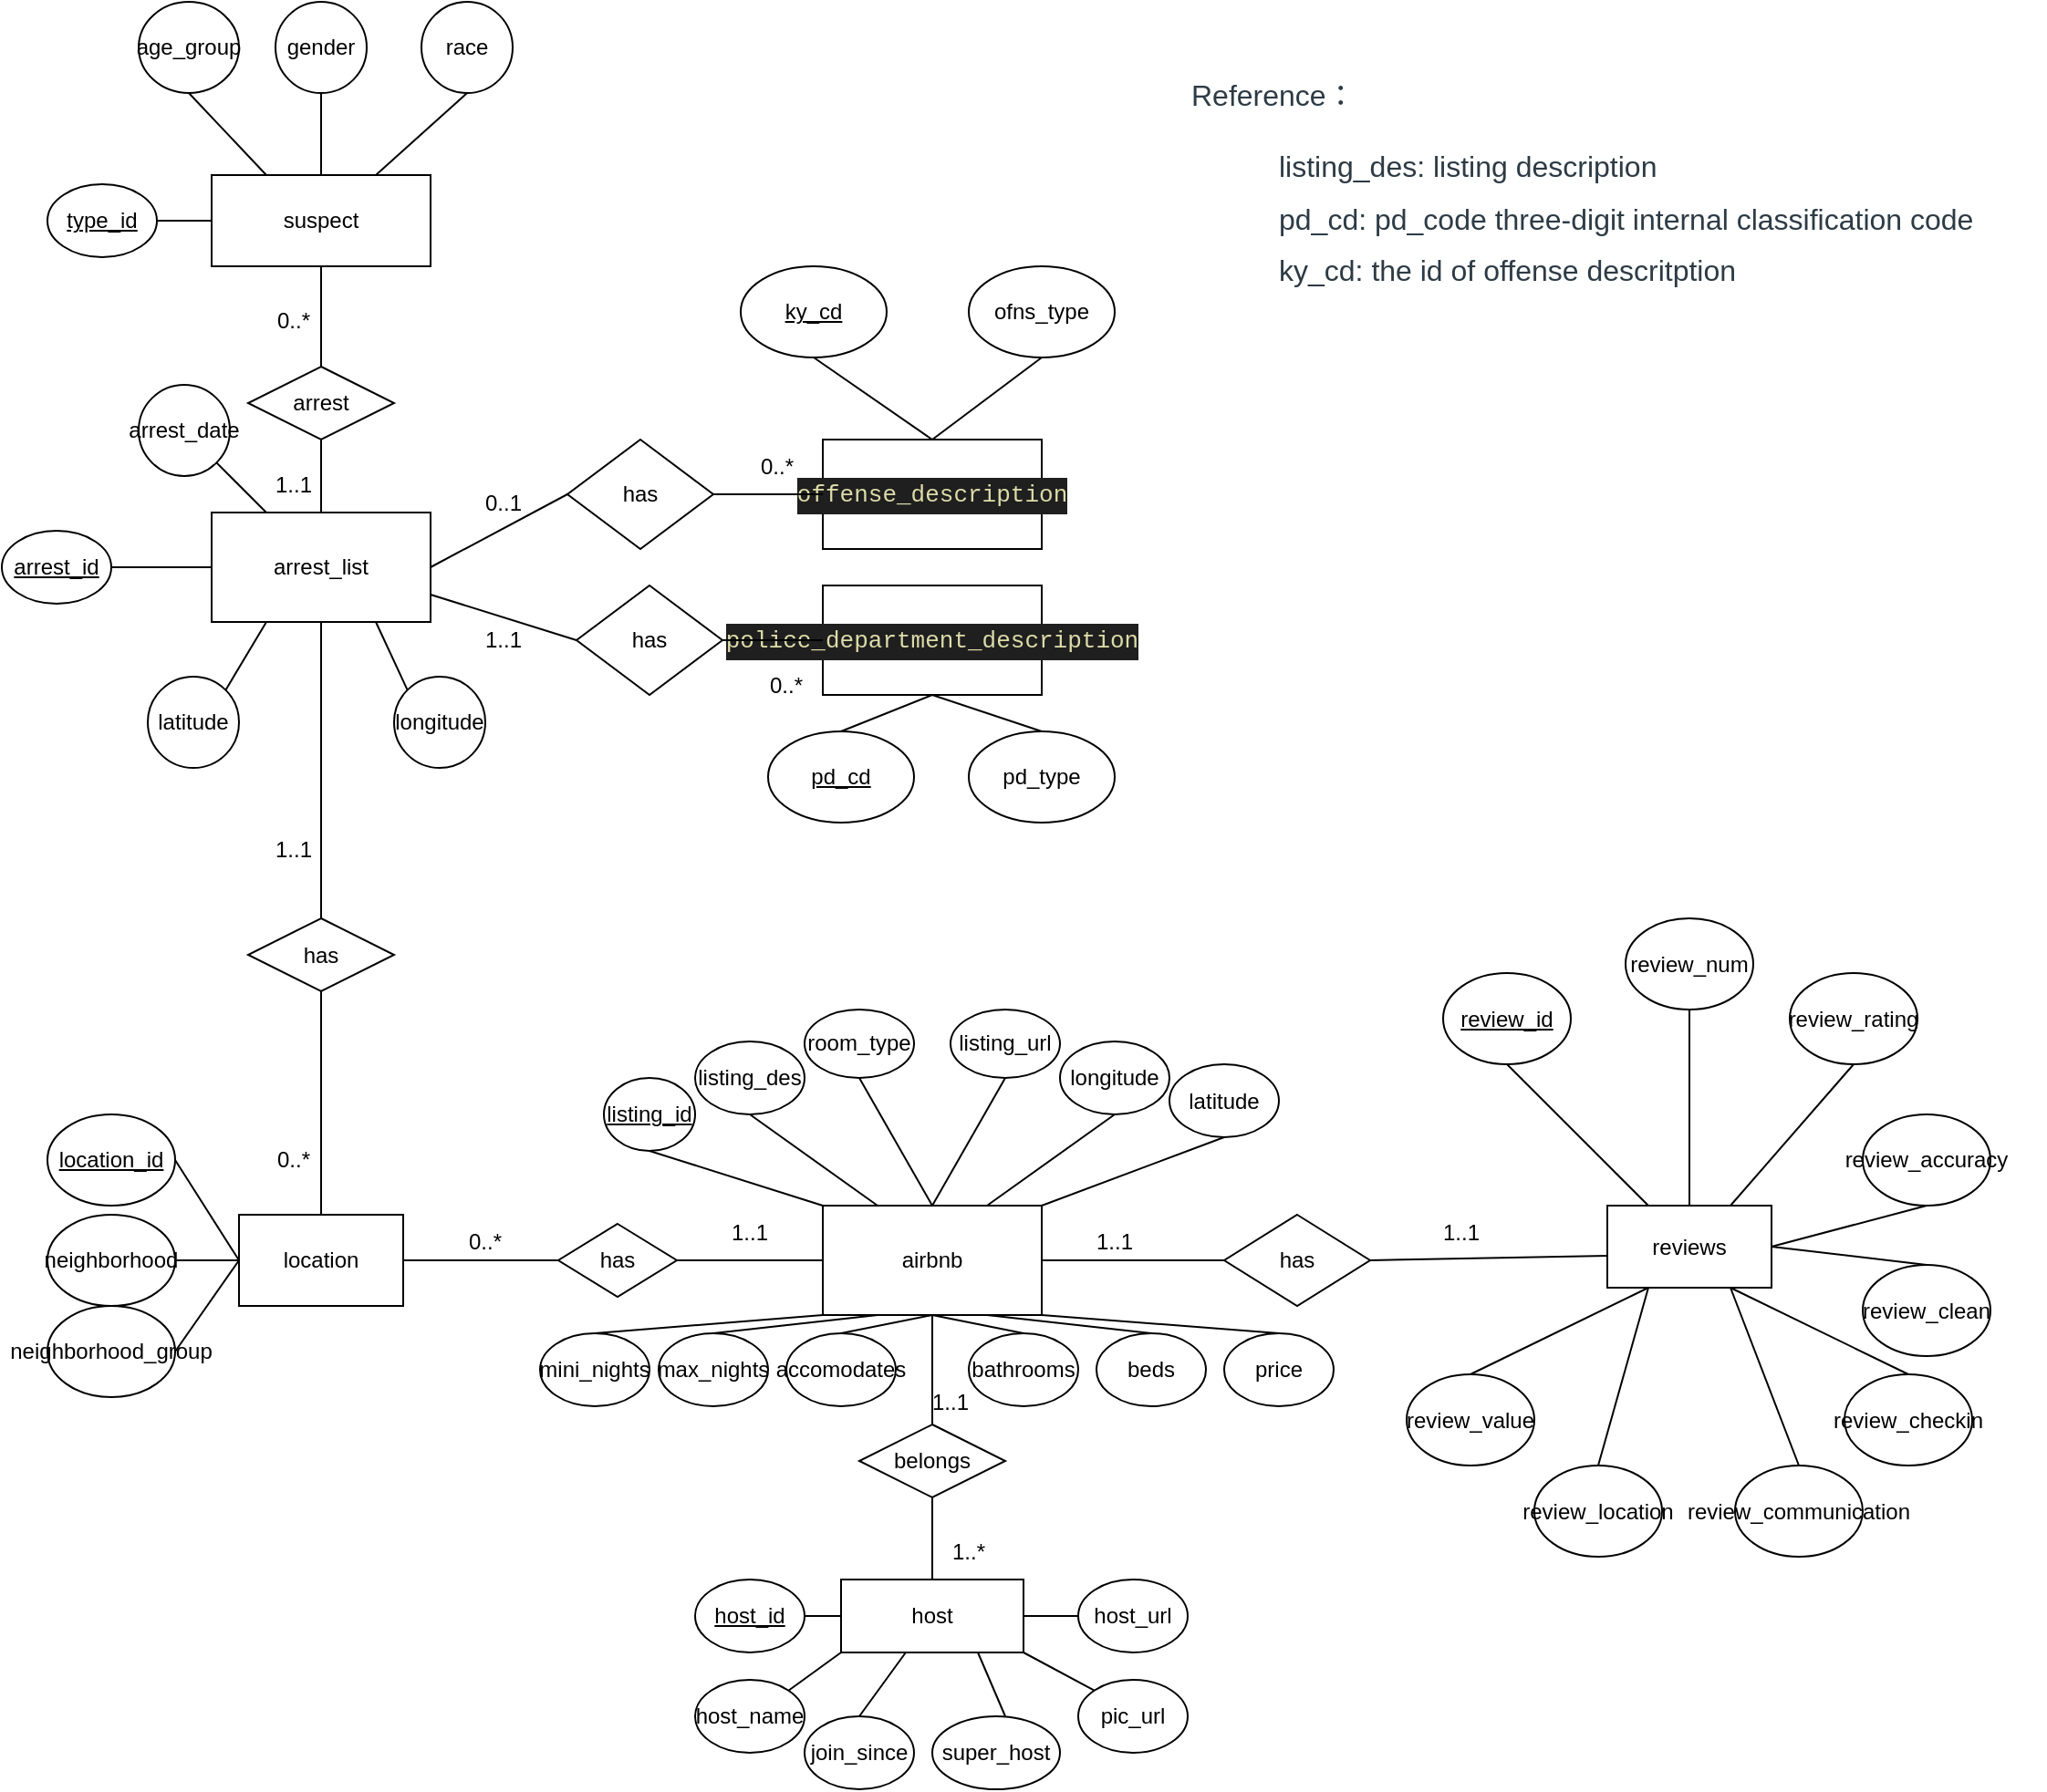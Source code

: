 <mxfile version="24.0.8" type="device">
  <diagram name="Page-1" id="j_8GxKkzLuP0rhTqD5fi">
    <mxGraphModel dx="1132" dy="760" grid="1" gridSize="10" guides="1" tooltips="1" connect="1" arrows="1" fold="1" page="1" pageScale="1" pageWidth="850" pageHeight="1100" math="0" shadow="0">
      <root>
        <mxCell id="0" />
        <mxCell id="1" parent="0" />
        <mxCell id="wZEM7185GQrl6iuK_z8j-2" value="&lt;div style=&quot;color: rgb(204, 204, 204); background-color: rgb(31, 31, 31); font-family: Menlo, Monaco, &amp;quot;Courier New&amp;quot;, monospace; font-size: 13px; line-height: 20px; white-space: pre;&quot;&gt;&lt;span style=&quot;color: #dcdcaa;&quot;&gt;police_department_description&lt;/span&gt;&lt;/div&gt;&lt;span style=&quot;caret-color: rgb(51, 51, 51); color: rgb(51, 51, 51); font-family: &amp;quot;Open Sans&amp;quot;, Arial, Helvetica, sans-serif; font-size: 14px; text-align: left; text-size-adjust: auto; background-color: rgb(249, 249, 249);&quot;&gt;&lt;/span&gt;" style="rounded=0;whiteSpace=wrap;html=1;" parent="1" vertex="1">
          <mxGeometry x="490" y="490" width="120" height="60" as="geometry" />
        </mxCell>
        <mxCell id="wZEM7185GQrl6iuK_z8j-3" value="&lt;u&gt;arrest_id&lt;/u&gt;" style="ellipse;whiteSpace=wrap;html=1;" parent="1" vertex="1">
          <mxGeometry x="40" y="460" width="60" height="40" as="geometry" />
        </mxCell>
        <mxCell id="wZEM7185GQrl6iuK_z8j-4" value="arrest_list" style="rounded=0;whiteSpace=wrap;html=1;" parent="1" vertex="1">
          <mxGeometry x="155" y="450" width="120" height="60" as="geometry" />
        </mxCell>
        <mxCell id="wZEM7185GQrl6iuK_z8j-5" value="&lt;div style=&quot;color: rgb(204, 204, 204); background-color: rgb(31, 31, 31); font-family: Menlo, Monaco, &amp;quot;Courier New&amp;quot;, monospace; font-size: 13px; line-height: 20px; white-space: pre;&quot;&gt;&lt;span style=&quot;color: #dcdcaa;&quot;&gt;offense_description&lt;/span&gt;&lt;/div&gt;" style="rounded=0;whiteSpace=wrap;html=1;" parent="1" vertex="1">
          <mxGeometry x="490" y="410" width="120" height="60" as="geometry" />
        </mxCell>
        <mxCell id="wZEM7185GQrl6iuK_z8j-6" value="ofns_type" style="ellipse;whiteSpace=wrap;html=1;" parent="1" vertex="1">
          <mxGeometry x="570" y="315" width="80" height="50" as="geometry" />
        </mxCell>
        <mxCell id="wZEM7185GQrl6iuK_z8j-7" value="" style="endArrow=none;html=1;rounded=0;entryX=0.5;entryY=1;entryDx=0;entryDy=0;exitX=0.5;exitY=0;exitDx=0;exitDy=0;" parent="1" source="wZEM7185GQrl6iuK_z8j-5" target="wZEM7185GQrl6iuK_z8j-6" edge="1">
          <mxGeometry width="50" height="50" relative="1" as="geometry">
            <mxPoint x="460" y="350" as="sourcePoint" />
            <mxPoint x="510" y="300" as="targetPoint" />
          </mxGeometry>
        </mxCell>
        <mxCell id="wZEM7185GQrl6iuK_z8j-9" value="has" style="rhombus;whiteSpace=wrap;html=1;" parent="1" vertex="1">
          <mxGeometry x="350" y="410" width="80" height="60" as="geometry" />
        </mxCell>
        <mxCell id="wZEM7185GQrl6iuK_z8j-12" value="" style="endArrow=none;html=1;rounded=0;entryX=1;entryY=1;entryDx=0;entryDy=0;exitX=0.25;exitY=1;exitDx=0;exitDy=0;" parent="1" source="zrTpkTjeBgsyOfwtdYkO-9" target="wZEM7185GQrl6iuK_z8j-13" edge="1">
          <mxGeometry width="50" height="50" relative="1" as="geometry">
            <mxPoint x="35" y="530" as="sourcePoint" />
            <mxPoint x="100" y="570" as="targetPoint" />
          </mxGeometry>
        </mxCell>
        <mxCell id="wZEM7185GQrl6iuK_z8j-13" value="arrest_date" style="ellipse;whiteSpace=wrap;html=1;" parent="1" vertex="1">
          <mxGeometry x="115" y="380" width="50" height="50" as="geometry" />
        </mxCell>
        <mxCell id="wZEM7185GQrl6iuK_z8j-15" value="age_group" style="ellipse;whiteSpace=wrap;html=1;" parent="1" vertex="1">
          <mxGeometry x="115" y="170" width="55" height="50" as="geometry" />
        </mxCell>
        <mxCell id="wZEM7185GQrl6iuK_z8j-17" value="gender" style="ellipse;whiteSpace=wrap;html=1;" parent="1" vertex="1">
          <mxGeometry x="190" y="170" width="50" height="50" as="geometry" />
        </mxCell>
        <mxCell id="wZEM7185GQrl6iuK_z8j-19" value="race" style="ellipse;whiteSpace=wrap;html=1;aspect=fixed;" parent="1" vertex="1">
          <mxGeometry x="270" y="170" width="50" height="50" as="geometry" />
        </mxCell>
        <mxCell id="wZEM7185GQrl6iuK_z8j-21" value="" style="endArrow=none;html=1;rounded=0;entryX=1;entryY=0.5;entryDx=0;entryDy=0;exitX=0;exitY=0.5;exitDx=0;exitDy=0;" parent="1" source="wZEM7185GQrl6iuK_z8j-4" target="wZEM7185GQrl6iuK_z8j-3" edge="1">
          <mxGeometry width="50" height="50" relative="1" as="geometry">
            <mxPoint x="440" y="350" as="sourcePoint" />
            <mxPoint x="490" y="300" as="targetPoint" />
          </mxGeometry>
        </mxCell>
        <mxCell id="wZEM7185GQrl6iuK_z8j-22" value="latitude" style="ellipse;whiteSpace=wrap;html=1;" parent="1" vertex="1">
          <mxGeometry x="120" y="540" width="50" height="50" as="geometry" />
        </mxCell>
        <mxCell id="wZEM7185GQrl6iuK_z8j-24" value="longitude" style="ellipse;whiteSpace=wrap;html=1;" parent="1" vertex="1">
          <mxGeometry x="255" y="540" width="50" height="50" as="geometry" />
        </mxCell>
        <mxCell id="wZEM7185GQrl6iuK_z8j-25" value="" style="endArrow=none;html=1;rounded=0;exitX=0.25;exitY=1;exitDx=0;exitDy=0;entryX=1;entryY=0;entryDx=0;entryDy=0;" parent="1" source="wZEM7185GQrl6iuK_z8j-4" target="wZEM7185GQrl6iuK_z8j-22" edge="1">
          <mxGeometry width="50" height="50" relative="1" as="geometry">
            <mxPoint x="440" y="350" as="sourcePoint" />
            <mxPoint x="150" y="560" as="targetPoint" />
          </mxGeometry>
        </mxCell>
        <mxCell id="wZEM7185GQrl6iuK_z8j-26" value="" style="endArrow=none;html=1;rounded=0;entryX=0;entryY=0;entryDx=0;entryDy=0;" parent="1" target="wZEM7185GQrl6iuK_z8j-24" edge="1">
          <mxGeometry width="50" height="50" relative="1" as="geometry">
            <mxPoint x="245" y="510" as="sourcePoint" />
            <mxPoint x="300" y="600" as="targetPoint" />
          </mxGeometry>
        </mxCell>
        <mxCell id="wZEM7185GQrl6iuK_z8j-27" value="" style="endArrow=none;html=1;rounded=0;exitX=1;exitY=0.5;exitDx=0;exitDy=0;entryX=0;entryY=0.5;entryDx=0;entryDy=0;" parent="1" source="wZEM7185GQrl6iuK_z8j-4" target="wZEM7185GQrl6iuK_z8j-9" edge="1">
          <mxGeometry width="50" height="50" relative="1" as="geometry">
            <mxPoint x="440" y="510" as="sourcePoint" />
            <mxPoint x="490" y="460" as="targetPoint" />
          </mxGeometry>
        </mxCell>
        <mxCell id="wZEM7185GQrl6iuK_z8j-31" value="" style="endArrow=none;html=1;rounded=0;entryX=1;entryY=0.75;entryDx=0;entryDy=0;exitX=0;exitY=0.5;exitDx=0;exitDy=0;" parent="1" source="wZEM7185GQrl6iuK_z8j-33" target="wZEM7185GQrl6iuK_z8j-4" edge="1">
          <mxGeometry width="50" height="50" relative="1" as="geometry">
            <mxPoint x="390" y="510" as="sourcePoint" />
            <mxPoint x="490" y="460" as="targetPoint" />
          </mxGeometry>
        </mxCell>
        <mxCell id="wZEM7185GQrl6iuK_z8j-32" value="" style="endArrow=none;html=1;rounded=0;entryX=0;entryY=0.5;entryDx=0;entryDy=0;exitX=1;exitY=0.5;exitDx=0;exitDy=0;" parent="1" source="wZEM7185GQrl6iuK_z8j-33" target="wZEM7185GQrl6iuK_z8j-2" edge="1">
          <mxGeometry width="50" height="50" relative="1" as="geometry">
            <mxPoint x="540" y="510" as="sourcePoint" />
            <mxPoint x="490" y="460" as="targetPoint" />
          </mxGeometry>
        </mxCell>
        <mxCell id="wZEM7185GQrl6iuK_z8j-33" value="has" style="rhombus;whiteSpace=wrap;html=1;" parent="1" vertex="1">
          <mxGeometry x="355" y="490" width="80" height="60" as="geometry" />
        </mxCell>
        <mxCell id="wZEM7185GQrl6iuK_z8j-34" value="&lt;u&gt;ky_cd&lt;/u&gt;" style="ellipse;whiteSpace=wrap;html=1;" parent="1" vertex="1">
          <mxGeometry x="445" y="315" width="80" height="50" as="geometry" />
        </mxCell>
        <mxCell id="wZEM7185GQrl6iuK_z8j-35" value="" style="endArrow=none;html=1;rounded=0;entryX=0.5;entryY=1;entryDx=0;entryDy=0;exitX=0.5;exitY=0;exitDx=0;exitDy=0;" parent="1" source="wZEM7185GQrl6iuK_z8j-5" target="wZEM7185GQrl6iuK_z8j-34" edge="1">
          <mxGeometry width="50" height="50" relative="1" as="geometry">
            <mxPoint x="440" y="540" as="sourcePoint" />
            <mxPoint x="490" y="490" as="targetPoint" />
          </mxGeometry>
        </mxCell>
        <mxCell id="wZEM7185GQrl6iuK_z8j-36" value="0..1" style="text;html=1;align=center;verticalAlign=middle;whiteSpace=wrap;rounded=0;" parent="1" vertex="1">
          <mxGeometry x="285" y="430" width="60" height="30" as="geometry" />
        </mxCell>
        <mxCell id="wZEM7185GQrl6iuK_z8j-38" value="1..1" style="text;html=1;align=center;verticalAlign=middle;whiteSpace=wrap;rounded=0;" parent="1" vertex="1">
          <mxGeometry x="285" y="505" width="60" height="30" as="geometry" />
        </mxCell>
        <mxCell id="wZEM7185GQrl6iuK_z8j-39" value="0..*" style="text;html=1;align=center;verticalAlign=middle;whiteSpace=wrap;rounded=0;" parent="1" vertex="1">
          <mxGeometry x="440" y="530" width="60" height="30" as="geometry" />
        </mxCell>
        <mxCell id="wZEM7185GQrl6iuK_z8j-40" value="" style="endArrow=none;html=1;rounded=0;exitX=1;exitY=0.5;exitDx=0;exitDy=0;entryX=0;entryY=0.5;entryDx=0;entryDy=0;" parent="1" source="wZEM7185GQrl6iuK_z8j-9" target="wZEM7185GQrl6iuK_z8j-5" edge="1">
          <mxGeometry width="50" height="50" relative="1" as="geometry">
            <mxPoint x="410" y="390" as="sourcePoint" />
            <mxPoint x="480" y="370" as="targetPoint" />
          </mxGeometry>
        </mxCell>
        <mxCell id="wZEM7185GQrl6iuK_z8j-37" value="0..*" style="text;html=1;align=center;verticalAlign=middle;whiteSpace=wrap;rounded=0;" parent="1" vertex="1">
          <mxGeometry x="435" y="410" width="60" height="30" as="geometry" />
        </mxCell>
        <mxCell id="wZEM7185GQrl6iuK_z8j-41" value="&lt;u&gt;pd_cd&lt;/u&gt;" style="ellipse;whiteSpace=wrap;html=1;" parent="1" vertex="1">
          <mxGeometry x="460" y="570" width="80" height="50" as="geometry" />
        </mxCell>
        <mxCell id="wZEM7185GQrl6iuK_z8j-42" value="pd_type" style="ellipse;whiteSpace=wrap;html=1;" parent="1" vertex="1">
          <mxGeometry x="570" y="570" width="80" height="50" as="geometry" />
        </mxCell>
        <mxCell id="wZEM7185GQrl6iuK_z8j-43" value="" style="endArrow=none;html=1;rounded=0;entryX=0.5;entryY=0;entryDx=0;entryDy=0;exitX=0.5;exitY=1;exitDx=0;exitDy=0;" parent="1" source="wZEM7185GQrl6iuK_z8j-2" target="wZEM7185GQrl6iuK_z8j-41" edge="1">
          <mxGeometry width="50" height="50" relative="1" as="geometry">
            <mxPoint x="550" y="360" as="sourcePoint" />
            <mxPoint x="490" y="310" as="targetPoint" />
          </mxGeometry>
        </mxCell>
        <mxCell id="wZEM7185GQrl6iuK_z8j-44" value="" style="endArrow=none;html=1;rounded=0;entryX=0.5;entryY=0;entryDx=0;entryDy=0;exitX=0.5;exitY=1;exitDx=0;exitDy=0;" parent="1" source="wZEM7185GQrl6iuK_z8j-2" target="wZEM7185GQrl6iuK_z8j-42" edge="1">
          <mxGeometry width="50" height="50" relative="1" as="geometry">
            <mxPoint x="550" y="360" as="sourcePoint" />
            <mxPoint x="600" y="310" as="targetPoint" />
          </mxGeometry>
        </mxCell>
        <mxCell id="zrTpkTjeBgsyOfwtdYkO-2" value="" style="endArrow=none;html=1;rounded=0;entryX=0.5;entryY=0;entryDx=0;entryDy=0;exitX=0.5;exitY=1;exitDx=0;exitDy=0;" parent="1" source="zrTpkTjeBgsyOfwtdYkO-4" target="wZEM7185GQrl6iuK_z8j-4" edge="1">
          <mxGeometry width="50" height="50" relative="1" as="geometry">
            <mxPoint x="110" y="380" as="sourcePoint" />
            <mxPoint x="390" y="430" as="targetPoint" />
          </mxGeometry>
        </mxCell>
        <mxCell id="zrTpkTjeBgsyOfwtdYkO-4" value="arrest" style="rhombus;whiteSpace=wrap;html=1;" parent="1" vertex="1">
          <mxGeometry x="175" y="370" width="80" height="40" as="geometry" />
        </mxCell>
        <mxCell id="zrTpkTjeBgsyOfwtdYkO-5" value="" style="endArrow=none;html=1;rounded=0;entryX=0.5;entryY=0;entryDx=0;entryDy=0;exitX=0.5;exitY=1;exitDx=0;exitDy=0;" parent="1" source="eL4K7Ca5E6qD7WnMJY4w-73" target="zrTpkTjeBgsyOfwtdYkO-4" edge="1">
          <mxGeometry width="50" height="50" relative="1" as="geometry">
            <mxPoint x="320" y="310" as="sourcePoint" />
            <mxPoint x="390" y="430" as="targetPoint" />
          </mxGeometry>
        </mxCell>
        <mxCell id="zrTpkTjeBgsyOfwtdYkO-7" value="&lt;u&gt;type_id&lt;/u&gt;" style="ellipse;whiteSpace=wrap;html=1;" parent="1" vertex="1">
          <mxGeometry x="65" y="270" width="60" height="40" as="geometry" />
        </mxCell>
        <mxCell id="zrTpkTjeBgsyOfwtdYkO-9" value="1..1" style="text;html=1;align=center;verticalAlign=middle;whiteSpace=wrap;rounded=0;" parent="1" vertex="1">
          <mxGeometry x="170" y="420" width="60" height="30" as="geometry" />
        </mxCell>
        <mxCell id="eL4K7Ca5E6qD7WnMJY4w-1" value="airbnb" style="rounded=0;whiteSpace=wrap;html=1;" parent="1" vertex="1">
          <mxGeometry x="490" y="830" width="120" height="60" as="geometry" />
        </mxCell>
        <mxCell id="eL4K7Ca5E6qD7WnMJY4w-2" value="&lt;u&gt;listing_id&lt;/u&gt;" style="ellipse;whiteSpace=wrap;html=1;" parent="1" vertex="1">
          <mxGeometry x="370" y="760" width="50" height="40" as="geometry" />
        </mxCell>
        <mxCell id="eL4K7Ca5E6qD7WnMJY4w-3" value="listing_des" style="ellipse;whiteSpace=wrap;html=1;" parent="1" vertex="1">
          <mxGeometry x="420" y="740" width="60" height="40" as="geometry" />
        </mxCell>
        <mxCell id="eL4K7Ca5E6qD7WnMJY4w-4" value="join_since" style="ellipse;whiteSpace=wrap;html=1;" parent="1" vertex="1">
          <mxGeometry x="480" y="1110" width="60" height="40" as="geometry" />
        </mxCell>
        <mxCell id="eL4K7Ca5E6qD7WnMJY4w-5" value="mini_nights" style="ellipse;whiteSpace=wrap;html=1;" parent="1" vertex="1">
          <mxGeometry x="335" y="900" width="60" height="40" as="geometry" />
        </mxCell>
        <mxCell id="eL4K7Ca5E6qD7WnMJY4w-6" value="price" style="ellipse;whiteSpace=wrap;html=1;" parent="1" vertex="1">
          <mxGeometry x="710" y="900" width="60" height="40" as="geometry" />
        </mxCell>
        <mxCell id="eL4K7Ca5E6qD7WnMJY4w-7" value="" style="endArrow=none;html=1;rounded=0;entryX=0.5;entryY=1;entryDx=0;entryDy=0;exitX=0.25;exitY=0;exitDx=0;exitDy=0;" parent="1" source="eL4K7Ca5E6qD7WnMJY4w-1" target="eL4K7Ca5E6qD7WnMJY4w-3" edge="1">
          <mxGeometry width="50" height="50" relative="1" as="geometry">
            <mxPoint x="520" y="820" as="sourcePoint" />
            <mxPoint x="670" y="760" as="targetPoint" />
          </mxGeometry>
        </mxCell>
        <mxCell id="eL4K7Ca5E6qD7WnMJY4w-8" value="" style="endArrow=none;html=1;rounded=0;exitX=0;exitY=0;exitDx=0;exitDy=0;entryX=0.5;entryY=1;entryDx=0;entryDy=0;" parent="1" source="eL4K7Ca5E6qD7WnMJY4w-1" edge="1" target="eL4K7Ca5E6qD7WnMJY4w-2">
          <mxGeometry width="50" height="50" relative="1" as="geometry">
            <mxPoint x="620" y="810" as="sourcePoint" />
            <mxPoint x="440" y="790" as="targetPoint" />
          </mxGeometry>
        </mxCell>
        <mxCell id="eL4K7Ca5E6qD7WnMJY4w-9" value="" style="endArrow=none;html=1;rounded=0;exitX=0.5;exitY=0;exitDx=0;exitDy=0;" parent="1" source="eL4K7Ca5E6qD7WnMJY4w-4" target="eL4K7Ca5E6qD7WnMJY4w-12" edge="1">
          <mxGeometry width="50" height="50" relative="1" as="geometry">
            <mxPoint x="475" y="840" as="sourcePoint" />
            <mxPoint x="525" y="790" as="targetPoint" />
          </mxGeometry>
        </mxCell>
        <mxCell id="eL4K7Ca5E6qD7WnMJY4w-10" value="" style="endArrow=none;html=1;rounded=0;exitX=0.5;exitY=0;exitDx=0;exitDy=0;entryX=1;entryY=1;entryDx=0;entryDy=0;" parent="1" source="eL4K7Ca5E6qD7WnMJY4w-6" target="eL4K7Ca5E6qD7WnMJY4w-1" edge="1">
          <mxGeometry width="50" height="50" relative="1" as="geometry">
            <mxPoint x="620" y="810" as="sourcePoint" />
            <mxPoint x="530" y="840" as="targetPoint" />
          </mxGeometry>
        </mxCell>
        <mxCell id="eL4K7Ca5E6qD7WnMJY4w-11" value="reviews" style="rounded=0;whiteSpace=wrap;html=1;" parent="1" vertex="1">
          <mxGeometry x="920" y="830" width="90" height="45" as="geometry" />
        </mxCell>
        <mxCell id="eL4K7Ca5E6qD7WnMJY4w-12" value="host" style="rounded=0;whiteSpace=wrap;html=1;" parent="1" vertex="1">
          <mxGeometry x="500" y="1035" width="100" height="40" as="geometry" />
        </mxCell>
        <mxCell id="eL4K7Ca5E6qD7WnMJY4w-14" value="neighborhood" style="ellipse;whiteSpace=wrap;html=1;" parent="1" vertex="1">
          <mxGeometry x="65" y="835" width="70" height="50" as="geometry" />
        </mxCell>
        <mxCell id="eL4K7Ca5E6qD7WnMJY4w-17" value="" style="endArrow=none;html=1;rounded=0;entryX=0;entryY=0.5;entryDx=0;entryDy=0;exitX=1;exitY=0.5;exitDx=0;exitDy=0;" parent="1" source="eL4K7Ca5E6qD7WnMJY4w-90" target="eL4K7Ca5E6qD7WnMJY4w-1" edge="1">
          <mxGeometry width="50" height="50" relative="1" as="geometry">
            <mxPoint x="390" y="810" as="sourcePoint" />
            <mxPoint x="720" y="920" as="targetPoint" />
          </mxGeometry>
        </mxCell>
        <mxCell id="eL4K7Ca5E6qD7WnMJY4w-18" value="has" style="rhombus;whiteSpace=wrap;html=1;" parent="1" vertex="1">
          <mxGeometry x="175" y="672.5" width="80" height="40" as="geometry" />
        </mxCell>
        <mxCell id="eL4K7Ca5E6qD7WnMJY4w-19" value="" style="endArrow=none;html=1;rounded=0;entryX=0.5;entryY=1;entryDx=0;entryDy=0;exitX=0.5;exitY=0;exitDx=0;exitDy=0;" parent="1" target="eL4K7Ca5E6qD7WnMJY4w-18" edge="1">
          <mxGeometry width="50" height="50" relative="1" as="geometry">
            <mxPoint x="215" y="835" as="sourcePoint" />
            <mxPoint x="720" y="920" as="targetPoint" />
          </mxGeometry>
        </mxCell>
        <mxCell id="eL4K7Ca5E6qD7WnMJY4w-20" value="1..1" style="text;html=1;align=center;verticalAlign=middle;whiteSpace=wrap;rounded=0;" parent="1" vertex="1">
          <mxGeometry x="420" y="830" width="60" height="30" as="geometry" />
        </mxCell>
        <mxCell id="eL4K7Ca5E6qD7WnMJY4w-22" value="location" style="rounded=0;whiteSpace=wrap;html=1;" parent="1" vertex="1">
          <mxGeometry x="170" y="835" width="90" height="50" as="geometry" />
        </mxCell>
        <mxCell id="eL4K7Ca5E6qD7WnMJY4w-25" value="" style="endArrow=none;html=1;rounded=0;exitX=0;exitY=0.5;exitDx=0;exitDy=0;entryX=1;entryY=0.5;entryDx=0;entryDy=0;" parent="1" source="eL4K7Ca5E6qD7WnMJY4w-22" target="eL4K7Ca5E6qD7WnMJY4w-70" edge="1">
          <mxGeometry width="50" height="50" relative="1" as="geometry">
            <mxPoint x="525" y="1130" as="sourcePoint" />
            <mxPoint x="445" y="1240" as="targetPoint" />
          </mxGeometry>
        </mxCell>
        <mxCell id="eL4K7Ca5E6qD7WnMJY4w-30" value="" style="endArrow=none;html=1;rounded=0;exitX=0.5;exitY=0;exitDx=0;exitDy=0;entryX=0;entryY=1;entryDx=0;entryDy=0;" parent="1" source="eL4K7Ca5E6qD7WnMJY4w-5" target="eL4K7Ca5E6qD7WnMJY4w-1" edge="1">
          <mxGeometry width="50" height="50" relative="1" as="geometry">
            <mxPoint x="680" y="850" as="sourcePoint" />
            <mxPoint x="730" y="800" as="targetPoint" />
          </mxGeometry>
        </mxCell>
        <mxCell id="eL4K7Ca5E6qD7WnMJY4w-31" value="" style="endArrow=none;html=1;rounded=0;exitX=0.5;exitY=0;exitDx=0;exitDy=0;entryX=0.5;entryY=1;entryDx=0;entryDy=0;" parent="1" source="eL4K7Ca5E6qD7WnMJY4w-1" target="eL4K7Ca5E6qD7WnMJY4w-64" edge="1">
          <mxGeometry width="50" height="50" relative="1" as="geometry">
            <mxPoint x="680" y="850" as="sourcePoint" />
            <mxPoint x="550" y="760" as="targetPoint" />
          </mxGeometry>
        </mxCell>
        <mxCell id="eL4K7Ca5E6qD7WnMJY4w-32" value="" style="endArrow=none;html=1;rounded=0;entryX=0.5;entryY=1;entryDx=0;entryDy=0;" parent="1" source="eL4K7Ca5E6qD7WnMJY4w-33" target="eL4K7Ca5E6qD7WnMJY4w-1" edge="1">
          <mxGeometry width="50" height="50" relative="1" as="geometry">
            <mxPoint x="550" y="960" as="sourcePoint" />
            <mxPoint x="770" y="930" as="targetPoint" />
          </mxGeometry>
        </mxCell>
        <mxCell id="eL4K7Ca5E6qD7WnMJY4w-34" value="" style="endArrow=none;html=1;rounded=0;exitX=0.5;exitY=1;exitDx=0;exitDy=0;entryX=0.5;entryY=0;entryDx=0;entryDy=0;" parent="1" source="eL4K7Ca5E6qD7WnMJY4w-33" target="eL4K7Ca5E6qD7WnMJY4w-12" edge="1">
          <mxGeometry width="50" height="50" relative="1" as="geometry">
            <mxPoint x="720" y="980" as="sourcePoint" />
            <mxPoint x="770" y="930" as="targetPoint" />
          </mxGeometry>
        </mxCell>
        <mxCell id="eL4K7Ca5E6qD7WnMJY4w-35" value="1..1" style="text;html=1;align=center;verticalAlign=middle;whiteSpace=wrap;rounded=0;" parent="1" vertex="1">
          <mxGeometry x="530" y="922.5" width="60" height="30" as="geometry" />
        </mxCell>
        <mxCell id="eL4K7Ca5E6qD7WnMJY4w-36" value="1..*" style="text;html=1;align=center;verticalAlign=middle;whiteSpace=wrap;rounded=0;" parent="1" vertex="1">
          <mxGeometry x="540" y="1005" width="60" height="30" as="geometry" />
        </mxCell>
        <mxCell id="eL4K7Ca5E6qD7WnMJY4w-37" value="" style="endArrow=none;html=1;rounded=0;exitX=1;exitY=0.5;exitDx=0;exitDy=0;entryX=0;entryY=0.5;entryDx=0;entryDy=0;" parent="1" source="eL4K7Ca5E6qD7WnMJY4w-1" target="eL4K7Ca5E6qD7WnMJY4w-38" edge="1">
          <mxGeometry width="50" height="50" relative="1" as="geometry">
            <mxPoint x="720" y="870" as="sourcePoint" />
            <mxPoint x="710" y="810" as="targetPoint" />
          </mxGeometry>
        </mxCell>
        <mxCell id="eL4K7Ca5E6qD7WnMJY4w-38" value="has" style="rhombus;whiteSpace=wrap;html=1;" parent="1" vertex="1">
          <mxGeometry x="710" y="835" width="80" height="50" as="geometry" />
        </mxCell>
        <mxCell id="eL4K7Ca5E6qD7WnMJY4w-39" value="" style="endArrow=none;html=1;rounded=0;exitX=1;exitY=0.5;exitDx=0;exitDy=0;" parent="1" source="eL4K7Ca5E6qD7WnMJY4w-38" edge="1">
          <mxGeometry width="50" height="50" relative="1" as="geometry">
            <mxPoint x="790" y="927.5" as="sourcePoint" />
            <mxPoint x="920" y="857.5" as="targetPoint" />
          </mxGeometry>
        </mxCell>
        <mxCell id="eL4K7Ca5E6qD7WnMJY4w-40" value="review_value" style="ellipse;whiteSpace=wrap;html=1;" parent="1" vertex="1">
          <mxGeometry x="810" y="922.5" width="70" height="50" as="geometry" />
        </mxCell>
        <mxCell id="eL4K7Ca5E6qD7WnMJY4w-41" value="review_location" style="ellipse;whiteSpace=wrap;html=1;" parent="1" vertex="1">
          <mxGeometry x="880" y="972.5" width="70" height="50" as="geometry" />
        </mxCell>
        <mxCell id="eL4K7Ca5E6qD7WnMJY4w-42" value="review_communication" style="ellipse;whiteSpace=wrap;html=1;" parent="1" vertex="1">
          <mxGeometry x="990" y="972.5" width="70" height="50" as="geometry" />
        </mxCell>
        <mxCell id="eL4K7Ca5E6qD7WnMJY4w-43" value="&lt;u&gt;review_id&lt;/u&gt;" style="ellipse;whiteSpace=wrap;html=1;" parent="1" vertex="1">
          <mxGeometry x="830" y="702.5" width="70" height="50" as="geometry" />
        </mxCell>
        <mxCell id="eL4K7Ca5E6qD7WnMJY4w-44" value="review_num" style="ellipse;whiteSpace=wrap;html=1;" parent="1" vertex="1">
          <mxGeometry x="930" y="672.5" width="70" height="50" as="geometry" />
        </mxCell>
        <mxCell id="eL4K7Ca5E6qD7WnMJY4w-45" value="review_rating" style="ellipse;whiteSpace=wrap;html=1;" parent="1" vertex="1">
          <mxGeometry x="1020" y="702.5" width="70" height="50" as="geometry" />
        </mxCell>
        <mxCell id="eL4K7Ca5E6qD7WnMJY4w-46" value="review_clean" style="ellipse;whiteSpace=wrap;html=1;" parent="1" vertex="1">
          <mxGeometry x="1060" y="862.5" width="70" height="50" as="geometry" />
        </mxCell>
        <mxCell id="eL4K7Ca5E6qD7WnMJY4w-47" value="review_accuracy" style="ellipse;whiteSpace=wrap;html=1;" parent="1" vertex="1">
          <mxGeometry x="1060" y="780" width="70" height="50" as="geometry" />
        </mxCell>
        <mxCell id="eL4K7Ca5E6qD7WnMJY4w-48" value="review_checkin" style="ellipse;whiteSpace=wrap;html=1;" parent="1" vertex="1">
          <mxGeometry x="1050" y="922.5" width="70" height="50" as="geometry" />
        </mxCell>
        <mxCell id="eL4K7Ca5E6qD7WnMJY4w-49" value="1..1" style="text;html=1;align=center;verticalAlign=middle;whiteSpace=wrap;rounded=0;" parent="1" vertex="1">
          <mxGeometry x="620" y="835" width="60" height="30" as="geometry" />
        </mxCell>
        <mxCell id="eL4K7Ca5E6qD7WnMJY4w-50" value="1..1" style="text;html=1;align=center;verticalAlign=middle;whiteSpace=wrap;rounded=0;" parent="1" vertex="1">
          <mxGeometry x="810" y="830" width="60" height="30" as="geometry" />
        </mxCell>
        <mxCell id="eL4K7Ca5E6qD7WnMJY4w-51" value="" style="endArrow=none;html=1;rounded=0;entryX=0.25;entryY=1;entryDx=0;entryDy=0;exitX=0.5;exitY=0;exitDx=0;exitDy=0;" parent="1" source="eL4K7Ca5E6qD7WnMJY4w-40" target="eL4K7Ca5E6qD7WnMJY4w-11" edge="1">
          <mxGeometry width="50" height="50" relative="1" as="geometry">
            <mxPoint x="845" y="930" as="sourcePoint" />
            <mxPoint x="800" y="1052.5" as="targetPoint" />
          </mxGeometry>
        </mxCell>
        <mxCell id="eL4K7Ca5E6qD7WnMJY4w-52" value="" style="endArrow=none;html=1;rounded=0;entryX=0.25;entryY=1;entryDx=0;entryDy=0;exitX=0.5;exitY=0;exitDx=0;exitDy=0;" parent="1" source="eL4K7Ca5E6qD7WnMJY4w-41" target="eL4K7Ca5E6qD7WnMJY4w-11" edge="1">
          <mxGeometry width="50" height="50" relative="1" as="geometry">
            <mxPoint x="750" y="1102.5" as="sourcePoint" />
            <mxPoint x="800" y="1052.5" as="targetPoint" />
          </mxGeometry>
        </mxCell>
        <mxCell id="eL4K7Ca5E6qD7WnMJY4w-53" value="" style="endArrow=none;html=1;rounded=0;entryX=0.75;entryY=1;entryDx=0;entryDy=0;exitX=0.5;exitY=0;exitDx=0;exitDy=0;" parent="1" source="eL4K7Ca5E6qD7WnMJY4w-42" target="eL4K7Ca5E6qD7WnMJY4w-11" edge="1">
          <mxGeometry width="50" height="50" relative="1" as="geometry">
            <mxPoint x="750" y="1102.5" as="sourcePoint" />
            <mxPoint x="800" y="1052.5" as="targetPoint" />
          </mxGeometry>
        </mxCell>
        <mxCell id="eL4K7Ca5E6qD7WnMJY4w-54" value="" style="endArrow=none;html=1;rounded=0;entryX=0.75;entryY=1;entryDx=0;entryDy=0;exitX=0.5;exitY=0;exitDx=0;exitDy=0;" parent="1" source="eL4K7Ca5E6qD7WnMJY4w-48" target="eL4K7Ca5E6qD7WnMJY4w-11" edge="1">
          <mxGeometry width="50" height="50" relative="1" as="geometry">
            <mxPoint x="750" y="1102.5" as="sourcePoint" />
            <mxPoint x="800" y="1052.5" as="targetPoint" />
          </mxGeometry>
        </mxCell>
        <mxCell id="eL4K7Ca5E6qD7WnMJY4w-55" value="" style="endArrow=none;html=1;rounded=0;entryX=1;entryY=0.5;entryDx=0;entryDy=0;exitX=0.5;exitY=0;exitDx=0;exitDy=0;" parent="1" source="eL4K7Ca5E6qD7WnMJY4w-46" target="eL4K7Ca5E6qD7WnMJY4w-11" edge="1">
          <mxGeometry width="50" height="50" relative="1" as="geometry">
            <mxPoint x="750" y="1102.5" as="sourcePoint" />
            <mxPoint x="800" y="1052.5" as="targetPoint" />
          </mxGeometry>
        </mxCell>
        <mxCell id="eL4K7Ca5E6qD7WnMJY4w-56" value="" style="endArrow=none;html=1;rounded=0;entryX=1;entryY=0.5;entryDx=0;entryDy=0;exitX=0.5;exitY=1;exitDx=0;exitDy=0;" parent="1" source="eL4K7Ca5E6qD7WnMJY4w-47" target="eL4K7Ca5E6qD7WnMJY4w-11" edge="1">
          <mxGeometry width="50" height="50" relative="1" as="geometry">
            <mxPoint x="750" y="1102.5" as="sourcePoint" />
            <mxPoint x="800" y="1052.5" as="targetPoint" />
          </mxGeometry>
        </mxCell>
        <mxCell id="eL4K7Ca5E6qD7WnMJY4w-57" value="" style="endArrow=none;html=1;rounded=0;entryX=0.5;entryY=1;entryDx=0;entryDy=0;exitX=0.75;exitY=0;exitDx=0;exitDy=0;" parent="1" source="eL4K7Ca5E6qD7WnMJY4w-11" target="eL4K7Ca5E6qD7WnMJY4w-45" edge="1">
          <mxGeometry width="50" height="50" relative="1" as="geometry">
            <mxPoint x="990" y="822.5" as="sourcePoint" />
            <mxPoint x="800" y="1052.5" as="targetPoint" />
          </mxGeometry>
        </mxCell>
        <mxCell id="eL4K7Ca5E6qD7WnMJY4w-58" value="" style="endArrow=none;html=1;rounded=0;entryX=0.5;entryY=1;entryDx=0;entryDy=0;exitX=0.5;exitY=0;exitDx=0;exitDy=0;" parent="1" source="eL4K7Ca5E6qD7WnMJY4w-11" target="eL4K7Ca5E6qD7WnMJY4w-44" edge="1">
          <mxGeometry width="50" height="50" relative="1" as="geometry">
            <mxPoint x="750" y="1102.5" as="sourcePoint" />
            <mxPoint x="800" y="1052.5" as="targetPoint" />
          </mxGeometry>
        </mxCell>
        <mxCell id="eL4K7Ca5E6qD7WnMJY4w-59" value="" style="endArrow=none;html=1;rounded=0;entryX=0.5;entryY=1;entryDx=0;entryDy=0;exitX=0.25;exitY=0;exitDx=0;exitDy=0;" parent="1" source="eL4K7Ca5E6qD7WnMJY4w-11" target="eL4K7Ca5E6qD7WnMJY4w-43" edge="1">
          <mxGeometry width="50" height="50" relative="1" as="geometry">
            <mxPoint x="750" y="1102.5" as="sourcePoint" />
            <mxPoint x="800" y="1052.5" as="targetPoint" />
          </mxGeometry>
        </mxCell>
        <mxCell id="eL4K7Ca5E6qD7WnMJY4w-60" style="edgeStyle=orthogonalEdgeStyle;rounded=0;orthogonalLoop=1;jettySize=auto;html=1;exitX=0.5;exitY=1;exitDx=0;exitDy=0;" parent="1" source="eL4K7Ca5E6qD7WnMJY4w-22" target="eL4K7Ca5E6qD7WnMJY4w-22" edge="1">
          <mxGeometry relative="1" as="geometry" />
        </mxCell>
        <mxCell id="eL4K7Ca5E6qD7WnMJY4w-61" value="" style="endArrow=none;html=1;rounded=0;entryX=0.75;entryY=1;entryDx=0;entryDy=0;exitX=0.5;exitY=0;exitDx=0;exitDy=0;" parent="1" target="eL4K7Ca5E6qD7WnMJY4w-12" edge="1">
          <mxGeometry width="50" height="50" relative="1" as="geometry">
            <mxPoint x="590" y="1110" as="sourcePoint" />
            <mxPoint x="605" y="1290" as="targetPoint" />
          </mxGeometry>
        </mxCell>
        <mxCell id="eL4K7Ca5E6qD7WnMJY4w-64" value="room_type" style="ellipse;whiteSpace=wrap;html=1;" parent="1" vertex="1">
          <mxGeometry x="480" y="722.5" width="60" height="37.5" as="geometry" />
        </mxCell>
        <mxCell id="eL4K7Ca5E6qD7WnMJY4w-65" value="longitude" style="ellipse;whiteSpace=wrap;html=1;" parent="1" vertex="1">
          <mxGeometry x="620" y="740" width="60" height="40" as="geometry" />
        </mxCell>
        <mxCell id="eL4K7Ca5E6qD7WnMJY4w-66" value="latitude" style="ellipse;whiteSpace=wrap;html=1;" parent="1" vertex="1">
          <mxGeometry x="680" y="752.5" width="60" height="40" as="geometry" />
        </mxCell>
        <mxCell id="eL4K7Ca5E6qD7WnMJY4w-68" value="" style="endArrow=none;html=1;rounded=0;entryX=1;entryY=0;entryDx=0;entryDy=0;exitX=0.5;exitY=1;exitDx=0;exitDy=0;" parent="1" source="eL4K7Ca5E6qD7WnMJY4w-66" target="eL4K7Ca5E6qD7WnMJY4w-1" edge="1">
          <mxGeometry width="50" height="50" relative="1" as="geometry">
            <mxPoint x="550" y="1020" as="sourcePoint" />
            <mxPoint x="600" y="970" as="targetPoint" />
          </mxGeometry>
        </mxCell>
        <mxCell id="eL4K7Ca5E6qD7WnMJY4w-69" value="super_host" style="ellipse;whiteSpace=wrap;html=1;" parent="1" vertex="1">
          <mxGeometry x="550" y="1110" width="70" height="40" as="geometry" />
        </mxCell>
        <mxCell id="eL4K7Ca5E6qD7WnMJY4w-70" value="neighborhood_group" style="ellipse;whiteSpace=wrap;html=1;" parent="1" vertex="1">
          <mxGeometry x="65" y="885" width="70" height="50" as="geometry" />
        </mxCell>
        <mxCell id="eL4K7Ca5E6qD7WnMJY4w-71" value="" style="endArrow=none;html=1;rounded=0;entryX=0.5;entryY=1;entryDx=0;entryDy=0;exitX=0.5;exitY=0;exitDx=0;exitDy=0;" parent="1" source="eL4K7Ca5E6qD7WnMJY4w-18" target="wZEM7185GQrl6iuK_z8j-4" edge="1">
          <mxGeometry width="50" height="50" relative="1" as="geometry">
            <mxPoint x="430" y="640" as="sourcePoint" />
            <mxPoint x="640" y="650" as="targetPoint" />
          </mxGeometry>
        </mxCell>
        <mxCell id="eL4K7Ca5E6qD7WnMJY4w-73" value="suspect" style="rounded=0;whiteSpace=wrap;html=1;" parent="1" vertex="1">
          <mxGeometry x="155" y="265" width="120" height="50" as="geometry" />
        </mxCell>
        <mxCell id="eL4K7Ca5E6qD7WnMJY4w-77" value="0..*" style="text;html=1;align=center;verticalAlign=middle;whiteSpace=wrap;rounded=0;" parent="1" vertex="1">
          <mxGeometry x="170" y="330" width="60" height="30" as="geometry" />
        </mxCell>
        <mxCell id="eL4K7Ca5E6qD7WnMJY4w-78" value="" style="endArrow=none;html=1;rounded=0;entryX=0.5;entryY=1;entryDx=0;entryDy=0;" parent="1" source="eL4K7Ca5E6qD7WnMJY4w-73" target="wZEM7185GQrl6iuK_z8j-17" edge="1">
          <mxGeometry width="50" height="50" relative="1" as="geometry">
            <mxPoint x="345" y="550" as="sourcePoint" />
            <mxPoint x="395" y="500" as="targetPoint" />
          </mxGeometry>
        </mxCell>
        <mxCell id="eL4K7Ca5E6qD7WnMJY4w-79" value="" style="endArrow=none;html=1;rounded=0;entryX=0.5;entryY=1;entryDx=0;entryDy=0;exitX=0.75;exitY=0;exitDx=0;exitDy=0;" parent="1" source="eL4K7Ca5E6qD7WnMJY4w-73" target="wZEM7185GQrl6iuK_z8j-19" edge="1">
          <mxGeometry width="50" height="50" relative="1" as="geometry">
            <mxPoint x="345" y="550" as="sourcePoint" />
            <mxPoint x="395" y="500" as="targetPoint" />
          </mxGeometry>
        </mxCell>
        <mxCell id="eL4K7Ca5E6qD7WnMJY4w-80" value="" style="endArrow=none;html=1;rounded=0;entryX=0.5;entryY=1;entryDx=0;entryDy=0;exitX=0.25;exitY=0;exitDx=0;exitDy=0;" parent="1" source="eL4K7Ca5E6qD7WnMJY4w-73" target="wZEM7185GQrl6iuK_z8j-15" edge="1">
          <mxGeometry width="50" height="50" relative="1" as="geometry">
            <mxPoint x="345" y="550" as="sourcePoint" />
            <mxPoint x="395" y="500" as="targetPoint" />
          </mxGeometry>
        </mxCell>
        <mxCell id="eL4K7Ca5E6qD7WnMJY4w-81" value="" style="endArrow=none;html=1;rounded=0;entryX=1;entryY=0.5;entryDx=0;entryDy=0;exitX=0;exitY=0.5;exitDx=0;exitDy=0;" parent="1" source="eL4K7Ca5E6qD7WnMJY4w-73" target="zrTpkTjeBgsyOfwtdYkO-7" edge="1">
          <mxGeometry width="50" height="50" relative="1" as="geometry">
            <mxPoint x="345" y="550" as="sourcePoint" />
            <mxPoint x="395" y="500" as="targetPoint" />
          </mxGeometry>
        </mxCell>
        <mxCell id="eL4K7Ca5E6qD7WnMJY4w-86" value="1..1" style="text;html=1;align=center;verticalAlign=middle;whiteSpace=wrap;rounded=0;" parent="1" vertex="1">
          <mxGeometry x="170" y="620" width="60" height="30" as="geometry" />
        </mxCell>
        <mxCell id="eL4K7Ca5E6qD7WnMJY4w-87" value="0..*" style="text;html=1;align=center;verticalAlign=middle;whiteSpace=wrap;rounded=0;" parent="1" vertex="1">
          <mxGeometry x="275" y="835" width="60" height="30" as="geometry" />
        </mxCell>
        <mxCell id="eL4K7Ca5E6qD7WnMJY4w-90" value="has" style="rhombus;whiteSpace=wrap;html=1;" parent="1" vertex="1">
          <mxGeometry x="345" y="840" width="65" height="40" as="geometry" />
        </mxCell>
        <mxCell id="eL4K7Ca5E6qD7WnMJY4w-91" value="" style="endArrow=none;html=1;rounded=0;exitX=0;exitY=0.5;exitDx=0;exitDy=0;entryX=1;entryY=0.5;entryDx=0;entryDy=0;" parent="1" source="eL4K7Ca5E6qD7WnMJY4w-90" edge="1">
          <mxGeometry width="50" height="50" relative="1" as="geometry">
            <mxPoint x="380" y="610" as="sourcePoint" />
            <mxPoint x="260" y="860" as="targetPoint" />
          </mxGeometry>
        </mxCell>
        <mxCell id="eL4K7Ca5E6qD7WnMJY4w-94" value="0..*" style="text;html=1;align=center;verticalAlign=middle;whiteSpace=wrap;rounded=0;" parent="1" vertex="1">
          <mxGeometry x="170" y="790" width="60" height="30" as="geometry" />
        </mxCell>
        <mxCell id="eL4K7Ca5E6qD7WnMJY4w-98" value="" style="endArrow=none;html=1;rounded=0;entryX=0.5;entryY=1;entryDx=0;entryDy=0;exitX=0.75;exitY=0;exitDx=0;exitDy=0;" parent="1" source="eL4K7Ca5E6qD7WnMJY4w-1" target="eL4K7Ca5E6qD7WnMJY4w-65" edge="1">
          <mxGeometry width="50" height="50" relative="1" as="geometry">
            <mxPoint x="670" y="830" as="sourcePoint" />
            <mxPoint x="720" y="780" as="targetPoint" />
          </mxGeometry>
        </mxCell>
        <mxCell id="nJgiYhSuXYYMEATrcKn7-1" value="" style="endArrow=none;html=1;rounded=0;entryX=0.5;entryY=1;entryDx=0;entryDy=0;" parent="1" target="eL4K7Ca5E6qD7WnMJY4w-33" edge="1">
          <mxGeometry width="50" height="50" relative="1" as="geometry">
            <mxPoint x="550" y="960" as="sourcePoint" />
            <mxPoint x="550" y="890" as="targetPoint" />
          </mxGeometry>
        </mxCell>
        <mxCell id="eL4K7Ca5E6qD7WnMJY4w-33" value="belongs" style="rhombus;whiteSpace=wrap;html=1;" parent="1" vertex="1">
          <mxGeometry x="510" y="950" width="80" height="40" as="geometry" />
        </mxCell>
        <mxCell id="-AG4SJmtdj-shdbuCmf9-1" value="&lt;h1 style=&quot;margin-top: 0px;&quot;&gt;&lt;span style=&quot;color: rgb(45, 59, 69); font-family: Arial, sans-serif; font-size: 16px; font-weight: 400; white-space-collapse: preserve; background-color: rgb(255, 255, 255);&quot;&gt;Reference：&lt;/span&gt;&lt;br&gt;&lt;/h1&gt;&lt;p style=&quot;line-height:1.38;margin-left: 36pt;background-color:#ffffff;margin-top:0pt;margin-bottom:0pt;padding:0pt 0pt 5pt 0pt;&quot; dir=&quot;ltr&quot;&gt;&lt;span style=&quot;font-size:12pt;font-family:Arial,sans-serif;color:#2d3b45;background-color:transparent;font-weight:400;font-style:normal;font-variant:normal;text-decoration:none;vertical-align:baseline;white-space:pre;white-space:pre-wrap;&quot;&gt;listing_des: listing description&lt;/span&gt;&lt;/p&gt;&lt;p style=&quot;line-height:1.38;margin-left: 36pt;background-color:#ffffff;margin-top:0pt;margin-bottom:0pt;padding:0pt 0pt 5pt 0pt;&quot; dir=&quot;ltr&quot;&gt;&lt;span style=&quot;background-color: transparent; color: rgb(45, 59, 69); font-family: Arial, sans-serif; font-size: 12pt; white-space-collapse: preserve;&quot;&gt;pd_cd: pd_code three-digit internal classification code&lt;/span&gt;&lt;/p&gt;&lt;p style=&quot;line-height:1.38;margin-left: 36pt;background-color:#ffffff;margin-top:0pt;margin-bottom:0pt;padding:0pt 0pt 5pt 0pt;&quot; dir=&quot;ltr&quot;&gt;&lt;span style=&quot;background-color: transparent; color: rgb(45, 59, 69); font-family: Arial, sans-serif; font-size: 12pt; white-space-collapse: preserve;&quot;&gt;ky_cd: the id of offense descritption &lt;/span&gt;&lt;br&gt;&lt;/p&gt;" style="text;html=1;whiteSpace=wrap;overflow=hidden;rounded=0;" parent="1" vertex="1">
          <mxGeometry x="690" y="197.5" width="470" height="385" as="geometry" />
        </mxCell>
        <mxCell id="R0WQRQgYHGMvtjk6QNpC-1" value="&lt;u&gt;location_id&lt;/u&gt;" style="ellipse;whiteSpace=wrap;html=1;" parent="1" vertex="1">
          <mxGeometry x="65" y="780" width="70" height="50" as="geometry" />
        </mxCell>
        <mxCell id="R0WQRQgYHGMvtjk6QNpC-5" value="" style="endArrow=none;html=1;rounded=0;exitX=1;exitY=0.5;exitDx=0;exitDy=0;" parent="1" source="R0WQRQgYHGMvtjk6QNpC-1" edge="1">
          <mxGeometry width="50" height="50" relative="1" as="geometry">
            <mxPoint x="145" y="895" as="sourcePoint" />
            <mxPoint x="170" y="860" as="targetPoint" />
          </mxGeometry>
        </mxCell>
        <mxCell id="WJRf5wcC4RWYw2Fd8Ei2-1" value="" style="endArrow=none;html=1;rounded=0;exitX=1;exitY=0.5;exitDx=0;exitDy=0;" parent="1" source="eL4K7Ca5E6qD7WnMJY4w-14" edge="1">
          <mxGeometry width="50" height="50" relative="1" as="geometry">
            <mxPoint x="380" y="860" as="sourcePoint" />
            <mxPoint x="170" y="860" as="targetPoint" />
          </mxGeometry>
        </mxCell>
        <mxCell id="wZ12A22DPVykfl7UqqGi-1" value="" style="endArrow=none;html=1;rounded=0;exitX=0;exitY=0.5;exitDx=0;exitDy=0;" edge="1" parent="1" source="eL4K7Ca5E6qD7WnMJY4w-12">
          <mxGeometry width="50" height="50" relative="1" as="geometry">
            <mxPoint x="520" y="1120" as="sourcePoint" />
            <mxPoint x="480" y="1055" as="targetPoint" />
          </mxGeometry>
        </mxCell>
        <mxCell id="wZ12A22DPVykfl7UqqGi-2" value="&lt;u&gt;host_id&lt;/u&gt;" style="ellipse;whiteSpace=wrap;html=1;" vertex="1" parent="1">
          <mxGeometry x="420" y="1035" width="60" height="40" as="geometry" />
        </mxCell>
        <mxCell id="wZ12A22DPVykfl7UqqGi-3" value="" style="endArrow=none;html=1;rounded=0;exitX=1;exitY=0.5;exitDx=0;exitDy=0;" edge="1" parent="1" source="eL4K7Ca5E6qD7WnMJY4w-12">
          <mxGeometry width="50" height="50" relative="1" as="geometry">
            <mxPoint x="600" y="1060" as="sourcePoint" />
            <mxPoint x="630" y="1055" as="targetPoint" />
          </mxGeometry>
        </mxCell>
        <mxCell id="wZ12A22DPVykfl7UqqGi-4" value="host_url" style="ellipse;whiteSpace=wrap;html=1;align=center;" vertex="1" parent="1">
          <mxGeometry x="630" y="1035" width="60" height="40" as="geometry" />
        </mxCell>
        <mxCell id="wZ12A22DPVykfl7UqqGi-5" value="" style="endArrow=none;html=1;rounded=0;entryX=0;entryY=1;entryDx=0;entryDy=0;exitX=1;exitY=0;exitDx=0;exitDy=0;" edge="1" parent="1" source="wZ12A22DPVykfl7UqqGi-8" target="eL4K7Ca5E6qD7WnMJY4w-12">
          <mxGeometry width="50" height="50" relative="1" as="geometry">
            <mxPoint x="460" y="1100" as="sourcePoint" />
            <mxPoint x="545" y="1085" as="targetPoint" />
          </mxGeometry>
        </mxCell>
        <mxCell id="wZ12A22DPVykfl7UqqGi-6" value="" style="endArrow=none;html=1;rounded=0;entryX=1;entryY=1;entryDx=0;entryDy=0;exitX=0;exitY=0;exitDx=0;exitDy=0;" edge="1" parent="1" source="wZ12A22DPVykfl7UqqGi-7" target="eL4K7Ca5E6qD7WnMJY4w-12">
          <mxGeometry width="50" height="50" relative="1" as="geometry">
            <mxPoint x="630" y="1100" as="sourcePoint" />
            <mxPoint x="510" y="1085" as="targetPoint" />
          </mxGeometry>
        </mxCell>
        <mxCell id="wZ12A22DPVykfl7UqqGi-7" value="pic_url" style="ellipse;whiteSpace=wrap;html=1;align=center;" vertex="1" parent="1">
          <mxGeometry x="630" y="1090" width="60" height="40" as="geometry" />
        </mxCell>
        <mxCell id="wZ12A22DPVykfl7UqqGi-8" value="host_name" style="ellipse;whiteSpace=wrap;html=1;align=center;" vertex="1" parent="1">
          <mxGeometry x="420" y="1090" width="60" height="40" as="geometry" />
        </mxCell>
        <mxCell id="wZ12A22DPVykfl7UqqGi-9" value="max_nights" style="ellipse;whiteSpace=wrap;html=1;" vertex="1" parent="1">
          <mxGeometry x="400" y="900" width="60" height="40" as="geometry" />
        </mxCell>
        <mxCell id="wZ12A22DPVykfl7UqqGi-10" value="" style="endArrow=none;html=1;rounded=0;entryX=0.25;entryY=1;entryDx=0;entryDy=0;exitX=0.5;exitY=0;exitDx=0;exitDy=0;" edge="1" parent="1" source="wZ12A22DPVykfl7UqqGi-9" target="eL4K7Ca5E6qD7WnMJY4w-1">
          <mxGeometry width="50" height="50" relative="1" as="geometry">
            <mxPoint x="500" y="920" as="sourcePoint" />
            <mxPoint x="500" y="900" as="targetPoint" />
          </mxGeometry>
        </mxCell>
        <mxCell id="wZ12A22DPVykfl7UqqGi-11" value="accomodates" style="ellipse;whiteSpace=wrap;html=1;" vertex="1" parent="1">
          <mxGeometry x="470" y="900" width="60" height="40" as="geometry" />
        </mxCell>
        <mxCell id="wZ12A22DPVykfl7UqqGi-13" value="bathrooms" style="ellipse;whiteSpace=wrap;html=1;" vertex="1" parent="1">
          <mxGeometry x="570" y="900" width="60" height="40" as="geometry" />
        </mxCell>
        <mxCell id="wZ12A22DPVykfl7UqqGi-14" value="beds" style="ellipse;whiteSpace=wrap;html=1;" vertex="1" parent="1">
          <mxGeometry x="640" y="900" width="60" height="40" as="geometry" />
        </mxCell>
        <mxCell id="wZ12A22DPVykfl7UqqGi-15" value="listing_url" style="ellipse;whiteSpace=wrap;html=1;" vertex="1" parent="1">
          <mxGeometry x="560" y="722.5" width="60" height="37.5" as="geometry" />
        </mxCell>
        <mxCell id="wZ12A22DPVykfl7UqqGi-17" value="" style="endArrow=none;html=1;rounded=0;exitX=0.5;exitY=0;exitDx=0;exitDy=0;entryX=0.5;entryY=1;entryDx=0;entryDy=0;" edge="1" parent="1" source="eL4K7Ca5E6qD7WnMJY4w-1" target="wZ12A22DPVykfl7UqqGi-15">
          <mxGeometry width="50" height="50" relative="1" as="geometry">
            <mxPoint x="560" y="840" as="sourcePoint" />
            <mxPoint x="520" y="770" as="targetPoint" />
          </mxGeometry>
        </mxCell>
        <mxCell id="wZ12A22DPVykfl7UqqGi-18" value="" style="endArrow=none;html=1;rounded=0;exitX=0.5;exitY=0;exitDx=0;exitDy=0;" edge="1" parent="1" source="wZ12A22DPVykfl7UqqGi-11">
          <mxGeometry width="50" height="50" relative="1" as="geometry">
            <mxPoint x="460" y="910" as="sourcePoint" />
            <mxPoint x="550" y="890" as="targetPoint" />
          </mxGeometry>
        </mxCell>
        <mxCell id="wZ12A22DPVykfl7UqqGi-19" value="" style="endArrow=none;html=1;rounded=0;exitX=0.5;exitY=0;exitDx=0;exitDy=0;entryX=0.5;entryY=1;entryDx=0;entryDy=0;" edge="1" parent="1" source="wZ12A22DPVykfl7UqqGi-13" target="eL4K7Ca5E6qD7WnMJY4w-1">
          <mxGeometry width="50" height="50" relative="1" as="geometry">
            <mxPoint x="530" y="910" as="sourcePoint" />
            <mxPoint x="560" y="900" as="targetPoint" />
          </mxGeometry>
        </mxCell>
        <mxCell id="wZ12A22DPVykfl7UqqGi-20" value="" style="endArrow=none;html=1;rounded=0;exitX=0.5;exitY=0;exitDx=0;exitDy=0;entryX=0.75;entryY=1;entryDx=0;entryDy=0;" edge="1" parent="1" source="wZ12A22DPVykfl7UqqGi-14" target="eL4K7Ca5E6qD7WnMJY4w-1">
          <mxGeometry width="50" height="50" relative="1" as="geometry">
            <mxPoint x="600" y="910" as="sourcePoint" />
            <mxPoint x="560" y="900" as="targetPoint" />
          </mxGeometry>
        </mxCell>
      </root>
    </mxGraphModel>
  </diagram>
</mxfile>
